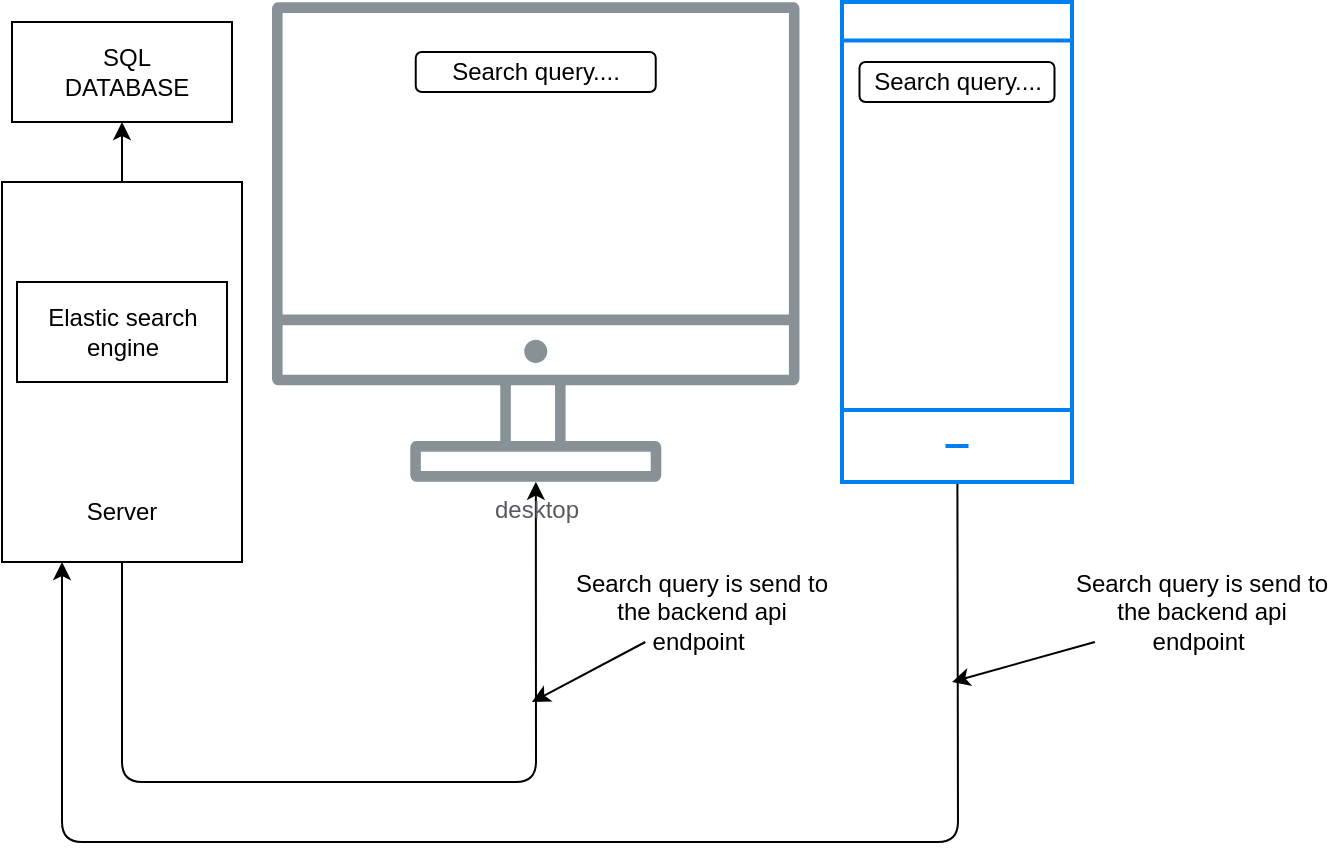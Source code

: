 <mxfile>
    <diagram id="rwINoPG0mLA_ikxBw5Bm" name="Page-1">
        <mxGraphModel dx="514" dy="437" grid="1" gridSize="10" guides="1" tooltips="1" connect="1" arrows="1" fold="1" page="1" pageScale="1" pageWidth="850" pageHeight="1100" math="0" shadow="0">
            <root>
                <mxCell id="0"/>
                <mxCell id="1" parent="0"/>
                <mxCell id="2" value="" style="rounded=0;whiteSpace=wrap;html=1;" vertex="1" parent="1">
                    <mxGeometry x="10" y="20" width="110" height="50" as="geometry"/>
                </mxCell>
                <mxCell id="3" value="SQL&lt;br&gt;DATABASE" style="text;html=1;strokeColor=none;fillColor=none;align=center;verticalAlign=middle;whiteSpace=wrap;rounded=0;" vertex="1" parent="1">
                    <mxGeometry x="35" y="30" width="65" height="30" as="geometry"/>
                </mxCell>
                <mxCell id="5" style="edgeStyle=none;html=1;entryX=0.5;entryY=1;entryDx=0;entryDy=0;" edge="1" parent="1" source="4" target="2">
                    <mxGeometry relative="1" as="geometry"/>
                </mxCell>
                <mxCell id="12" style="edgeStyle=none;html=1;exitX=0.5;exitY=1;exitDx=0;exitDy=0;" edge="1" parent="1" source="4" target="7">
                    <mxGeometry relative="1" as="geometry">
                        <Array as="points">
                            <mxPoint x="65" y="400"/>
                            <mxPoint x="272" y="400"/>
                        </Array>
                    </mxGeometry>
                </mxCell>
                <mxCell id="4" value="" style="rounded=0;whiteSpace=wrap;html=1;" vertex="1" parent="1">
                    <mxGeometry x="5" y="100" width="120" height="190" as="geometry"/>
                </mxCell>
                <mxCell id="13" style="edgeStyle=none;html=1;entryX=0.25;entryY=1;entryDx=0;entryDy=0;" edge="1" parent="1" source="6" target="4">
                    <mxGeometry relative="1" as="geometry">
                        <Array as="points">
                            <mxPoint x="483" y="430"/>
                            <mxPoint x="35" y="430"/>
                        </Array>
                    </mxGeometry>
                </mxCell>
                <mxCell id="6" value="" style="html=1;verticalLabelPosition=bottom;align=center;labelBackgroundColor=#ffffff;verticalAlign=top;strokeWidth=2;strokeColor=#0080F0;shadow=0;dashed=0;shape=mxgraph.ios7.icons.smartphone;" vertex="1" parent="1">
                    <mxGeometry x="425" y="10" width="115" height="240" as="geometry"/>
                </mxCell>
                <mxCell id="7" value="desktop" style="sketch=0;outlineConnect=0;gradientColor=none;fontColor=#545B64;strokeColor=none;fillColor=#879196;dashed=0;verticalLabelPosition=bottom;verticalAlign=top;align=center;html=1;fontSize=12;fontStyle=0;aspect=fixed;shape=mxgraph.aws4.illustration_desktop;pointerEvents=1" vertex="1" parent="1">
                    <mxGeometry x="140" y="10" width="263.74" height="240" as="geometry"/>
                </mxCell>
                <mxCell id="8" value="Server" style="text;html=1;strokeColor=none;fillColor=none;align=center;verticalAlign=middle;whiteSpace=wrap;rounded=0;" vertex="1" parent="1">
                    <mxGeometry x="35" y="250" width="60" height="30" as="geometry"/>
                </mxCell>
                <mxCell id="10" value="Elastic search engine" style="rounded=0;whiteSpace=wrap;html=1;" vertex="1" parent="1">
                    <mxGeometry x="12.5" y="150" width="105" height="50" as="geometry"/>
                </mxCell>
                <mxCell id="14" value="Search query...." style="rounded=1;whiteSpace=wrap;html=1;" vertex="1" parent="1">
                    <mxGeometry x="211.87" y="35" width="120" height="20" as="geometry"/>
                </mxCell>
                <mxCell id="15" value="Search query...." style="rounded=1;whiteSpace=wrap;html=1;" vertex="1" parent="1">
                    <mxGeometry x="433.75" y="40" width="97.5" height="20" as="geometry"/>
                </mxCell>
                <mxCell id="19" style="edgeStyle=none;html=1;" edge="1" parent="1" source="16">
                    <mxGeometry relative="1" as="geometry">
                        <mxPoint x="270" y="360" as="targetPoint"/>
                    </mxGeometry>
                </mxCell>
                <mxCell id="16" value="Search query is send to the backend api endpoint&amp;nbsp;" style="text;html=1;strokeColor=none;fillColor=none;align=center;verticalAlign=middle;whiteSpace=wrap;rounded=0;" vertex="1" parent="1">
                    <mxGeometry x="290" y="300" width="130" height="30" as="geometry"/>
                </mxCell>
                <mxCell id="18" style="edgeStyle=none;html=1;" edge="1" parent="1" source="17">
                    <mxGeometry relative="1" as="geometry">
                        <mxPoint x="480" y="350" as="targetPoint"/>
                    </mxGeometry>
                </mxCell>
                <mxCell id="17" value="Search query is send to the backend api endpoint&amp;nbsp;" style="text;html=1;strokeColor=none;fillColor=none;align=center;verticalAlign=middle;whiteSpace=wrap;rounded=0;" vertex="1" parent="1">
                    <mxGeometry x="540" y="300" width="130" height="30" as="geometry"/>
                </mxCell>
            </root>
        </mxGraphModel>
    </diagram>
</mxfile>
